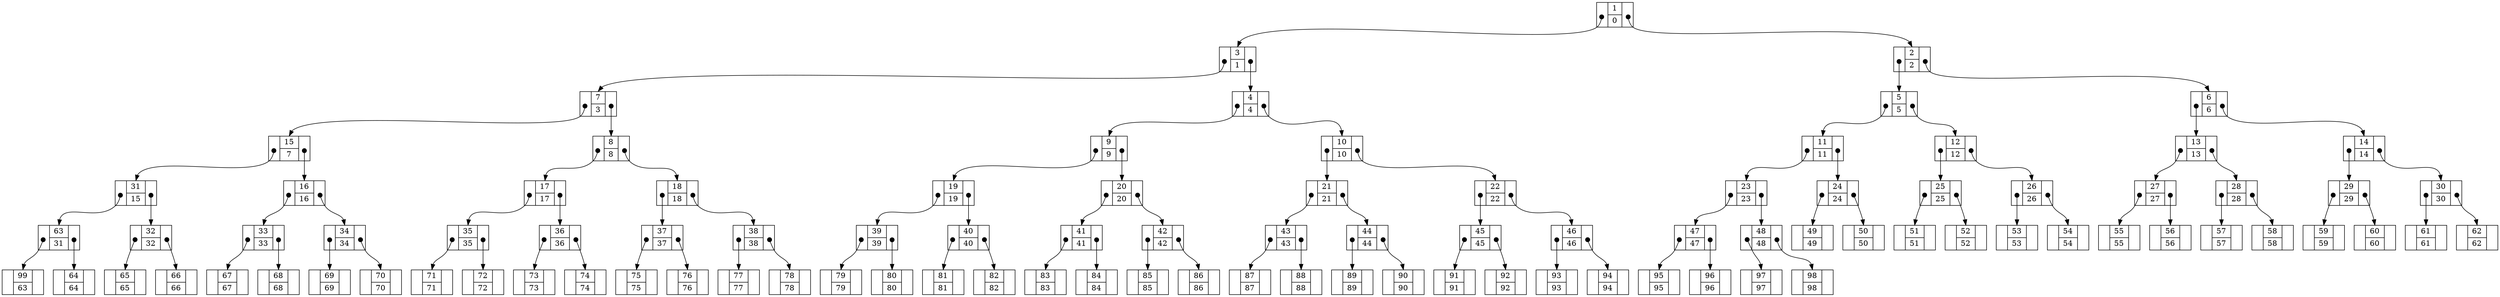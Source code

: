 digraph heap {
  node [shape=record,height=.1]
  edge [tailclip=false, arrowtail=dot, dir=both];

  n0x55f81fec1280 [label="<left> |{ <value> 1 | <height> 0 }| <right>"];
  n0x55f81fec1280:left:c -> n0x55f81fec1284:value;
  n0x55f81fec1284 [label="<left> |{ <value> 3 | <height> 1 }| <right>"];
  n0x55f81fec1284:left:c -> n0x55f81fec128c:value;
  n0x55f81fec128c [label="<left> |{ <value> 7 | <height> 3 }| <right>"];
  n0x55f81fec128c:left:c -> n0x55f81fec129c:value;
  n0x55f81fec129c [label="<left> |{ <value> 15 | <height> 7 }| <right>"];
  n0x55f81fec129c:left:c -> n0x55f81fec12bc:value;
  n0x55f81fec12bc [label="<left> |{ <value> 31 | <height> 15 }| <right>"];
  n0x55f81fec12bc:left:c -> n0x55f81fec12fc:value;
  n0x55f81fec12fc [label="<left> |{ <value> 63 | <height> 31 }| <right>"];
  n0x55f81fec12fc:left:c -> n0x55f81fec137c:value;
  n0x55f81fec137c [label="<left> |{ <value> 99 | <height> 63 }| <right>"];
  n0x55f81fec12fc:right:c -> n0x55f81fec1380:value;
  n0x55f81fec1380 [label="<left> |{ <value> 64 | <height> 64 }| <right>"];
  n0x55f81fec12bc:right:c -> n0x55f81fec1300:value;
  n0x55f81fec1300 [label="<left> |{ <value> 32 | <height> 32 }| <right>"];
  n0x55f81fec1300:left:c -> n0x55f81fec1384:value;
  n0x55f81fec1384 [label="<left> |{ <value> 65 | <height> 65 }| <right>"];
  n0x55f81fec1300:right:c -> n0x55f81fec1388:value;
  n0x55f81fec1388 [label="<left> |{ <value> 66 | <height> 66 }| <right>"];
  n0x55f81fec129c:right:c -> n0x55f81fec12c0:value;
  n0x55f81fec12c0 [label="<left> |{ <value> 16 | <height> 16 }| <right>"];
  n0x55f81fec12c0:left:c -> n0x55f81fec1304:value;
  n0x55f81fec1304 [label="<left> |{ <value> 33 | <height> 33 }| <right>"];
  n0x55f81fec1304:left:c -> n0x55f81fec138c:value;
  n0x55f81fec138c [label="<left> |{ <value> 67 | <height> 67 }| <right>"];
  n0x55f81fec1304:right:c -> n0x55f81fec1390:value;
  n0x55f81fec1390 [label="<left> |{ <value> 68 | <height> 68 }| <right>"];
  n0x55f81fec12c0:right:c -> n0x55f81fec1308:value;
  n0x55f81fec1308 [label="<left> |{ <value> 34 | <height> 34 }| <right>"];
  n0x55f81fec1308:left:c -> n0x55f81fec1394:value;
  n0x55f81fec1394 [label="<left> |{ <value> 69 | <height> 69 }| <right>"];
  n0x55f81fec1308:right:c -> n0x55f81fec1398:value;
  n0x55f81fec1398 [label="<left> |{ <value> 70 | <height> 70 }| <right>"];
  n0x55f81fec128c:right:c -> n0x55f81fec12a0:value;
  n0x55f81fec12a0 [label="<left> |{ <value> 8 | <height> 8 }| <right>"];
  n0x55f81fec12a0:left:c -> n0x55f81fec12c4:value;
  n0x55f81fec12c4 [label="<left> |{ <value> 17 | <height> 17 }| <right>"];
  n0x55f81fec12c4:left:c -> n0x55f81fec130c:value;
  n0x55f81fec130c [label="<left> |{ <value> 35 | <height> 35 }| <right>"];
  n0x55f81fec130c:left:c -> n0x55f81fec139c:value;
  n0x55f81fec139c [label="<left> |{ <value> 71 | <height> 71 }| <right>"];
  n0x55f81fec130c:right:c -> n0x55f81fec13a0:value;
  n0x55f81fec13a0 [label="<left> |{ <value> 72 | <height> 72 }| <right>"];
  n0x55f81fec12c4:right:c -> n0x55f81fec1310:value;
  n0x55f81fec1310 [label="<left> |{ <value> 36 | <height> 36 }| <right>"];
  n0x55f81fec1310:left:c -> n0x55f81fec13a4:value;
  n0x55f81fec13a4 [label="<left> |{ <value> 73 | <height> 73 }| <right>"];
  n0x55f81fec1310:right:c -> n0x55f81fec13a8:value;
  n0x55f81fec13a8 [label="<left> |{ <value> 74 | <height> 74 }| <right>"];
  n0x55f81fec12a0:right:c -> n0x55f81fec12c8:value;
  n0x55f81fec12c8 [label="<left> |{ <value> 18 | <height> 18 }| <right>"];
  n0x55f81fec12c8:left:c -> n0x55f81fec1314:value;
  n0x55f81fec1314 [label="<left> |{ <value> 37 | <height> 37 }| <right>"];
  n0x55f81fec1314:left:c -> n0x55f81fec13ac:value;
  n0x55f81fec13ac [label="<left> |{ <value> 75 | <height> 75 }| <right>"];
  n0x55f81fec1314:right:c -> n0x55f81fec13b0:value;
  n0x55f81fec13b0 [label="<left> |{ <value> 76 | <height> 76 }| <right>"];
  n0x55f81fec12c8:right:c -> n0x55f81fec1318:value;
  n0x55f81fec1318 [label="<left> |{ <value> 38 | <height> 38 }| <right>"];
  n0x55f81fec1318:left:c -> n0x55f81fec13b4:value;
  n0x55f81fec13b4 [label="<left> |{ <value> 77 | <height> 77 }| <right>"];
  n0x55f81fec1318:right:c -> n0x55f81fec13b8:value;
  n0x55f81fec13b8 [label="<left> |{ <value> 78 | <height> 78 }| <right>"];
  n0x55f81fec1284:right:c -> n0x55f81fec1290:value;
  n0x55f81fec1290 [label="<left> |{ <value> 4 | <height> 4 }| <right>"];
  n0x55f81fec1290:left:c -> n0x55f81fec12a4:value;
  n0x55f81fec12a4 [label="<left> |{ <value> 9 | <height> 9 }| <right>"];
  n0x55f81fec12a4:left:c -> n0x55f81fec12cc:value;
  n0x55f81fec12cc [label="<left> |{ <value> 19 | <height> 19 }| <right>"];
  n0x55f81fec12cc:left:c -> n0x55f81fec131c:value;
  n0x55f81fec131c [label="<left> |{ <value> 39 | <height> 39 }| <right>"];
  n0x55f81fec131c:left:c -> n0x55f81fec13bc:value;
  n0x55f81fec13bc [label="<left> |{ <value> 79 | <height> 79 }| <right>"];
  n0x55f81fec131c:right:c -> n0x55f81fec13c0:value;
  n0x55f81fec13c0 [label="<left> |{ <value> 80 | <height> 80 }| <right>"];
  n0x55f81fec12cc:right:c -> n0x55f81fec1320:value;
  n0x55f81fec1320 [label="<left> |{ <value> 40 | <height> 40 }| <right>"];
  n0x55f81fec1320:left:c -> n0x55f81fec13c4:value;
  n0x55f81fec13c4 [label="<left> |{ <value> 81 | <height> 81 }| <right>"];
  n0x55f81fec1320:right:c -> n0x55f81fec13c8:value;
  n0x55f81fec13c8 [label="<left> |{ <value> 82 | <height> 82 }| <right>"];
  n0x55f81fec12a4:right:c -> n0x55f81fec12d0:value;
  n0x55f81fec12d0 [label="<left> |{ <value> 20 | <height> 20 }| <right>"];
  n0x55f81fec12d0:left:c -> n0x55f81fec1324:value;
  n0x55f81fec1324 [label="<left> |{ <value> 41 | <height> 41 }| <right>"];
  n0x55f81fec1324:left:c -> n0x55f81fec13cc:value;
  n0x55f81fec13cc [label="<left> |{ <value> 83 | <height> 83 }| <right>"];
  n0x55f81fec1324:right:c -> n0x55f81fec13d0:value;
  n0x55f81fec13d0 [label="<left> |{ <value> 84 | <height> 84 }| <right>"];
  n0x55f81fec12d0:right:c -> n0x55f81fec1328:value;
  n0x55f81fec1328 [label="<left> |{ <value> 42 | <height> 42 }| <right>"];
  n0x55f81fec1328:left:c -> n0x55f81fec13d4:value;
  n0x55f81fec13d4 [label="<left> |{ <value> 85 | <height> 85 }| <right>"];
  n0x55f81fec1328:right:c -> n0x55f81fec13d8:value;
  n0x55f81fec13d8 [label="<left> |{ <value> 86 | <height> 86 }| <right>"];
  n0x55f81fec1290:right:c -> n0x55f81fec12a8:value;
  n0x55f81fec12a8 [label="<left> |{ <value> 10 | <height> 10 }| <right>"];
  n0x55f81fec12a8:left:c -> n0x55f81fec12d4:value;
  n0x55f81fec12d4 [label="<left> |{ <value> 21 | <height> 21 }| <right>"];
  n0x55f81fec12d4:left:c -> n0x55f81fec132c:value;
  n0x55f81fec132c [label="<left> |{ <value> 43 | <height> 43 }| <right>"];
  n0x55f81fec132c:left:c -> n0x55f81fec13dc:value;
  n0x55f81fec13dc [label="<left> |{ <value> 87 | <height> 87 }| <right>"];
  n0x55f81fec132c:right:c -> n0x55f81fec13e0:value;
  n0x55f81fec13e0 [label="<left> |{ <value> 88 | <height> 88 }| <right>"];
  n0x55f81fec12d4:right:c -> n0x55f81fec1330:value;
  n0x55f81fec1330 [label="<left> |{ <value> 44 | <height> 44 }| <right>"];
  n0x55f81fec1330:left:c -> n0x55f81fec13e4:value;
  n0x55f81fec13e4 [label="<left> |{ <value> 89 | <height> 89 }| <right>"];
  n0x55f81fec1330:right:c -> n0x55f81fec13e8:value;
  n0x55f81fec13e8 [label="<left> |{ <value> 90 | <height> 90 }| <right>"];
  n0x55f81fec12a8:right:c -> n0x55f81fec12d8:value;
  n0x55f81fec12d8 [label="<left> |{ <value> 22 | <height> 22 }| <right>"];
  n0x55f81fec12d8:left:c -> n0x55f81fec1334:value;
  n0x55f81fec1334 [label="<left> |{ <value> 45 | <height> 45 }| <right>"];
  n0x55f81fec1334:left:c -> n0x55f81fec13ec:value;
  n0x55f81fec13ec [label="<left> |{ <value> 91 | <height> 91 }| <right>"];
  n0x55f81fec1334:right:c -> n0x55f81fec13f0:value;
  n0x55f81fec13f0 [label="<left> |{ <value> 92 | <height> 92 }| <right>"];
  n0x55f81fec12d8:right:c -> n0x55f81fec1338:value;
  n0x55f81fec1338 [label="<left> |{ <value> 46 | <height> 46 }| <right>"];
  n0x55f81fec1338:left:c -> n0x55f81fec13f4:value;
  n0x55f81fec13f4 [label="<left> |{ <value> 93 | <height> 93 }| <right>"];
  n0x55f81fec1338:right:c -> n0x55f81fec13f8:value;
  n0x55f81fec13f8 [label="<left> |{ <value> 94 | <height> 94 }| <right>"];
  n0x55f81fec1280:right:c -> n0x55f81fec1288:value;
  n0x55f81fec1288 [label="<left> |{ <value> 2 | <height> 2 }| <right>"];
  n0x55f81fec1288:left:c -> n0x55f81fec1294:value;
  n0x55f81fec1294 [label="<left> |{ <value> 5 | <height> 5 }| <right>"];
  n0x55f81fec1294:left:c -> n0x55f81fec12ac:value;
  n0x55f81fec12ac [label="<left> |{ <value> 11 | <height> 11 }| <right>"];
  n0x55f81fec12ac:left:c -> n0x55f81fec12dc:value;
  n0x55f81fec12dc [label="<left> |{ <value> 23 | <height> 23 }| <right>"];
  n0x55f81fec12dc:left:c -> n0x55f81fec133c:value;
  n0x55f81fec133c [label="<left> |{ <value> 47 | <height> 47 }| <right>"];
  n0x55f81fec133c:left:c -> n0x55f81fec13fc:value;
  n0x55f81fec13fc [label="<left> |{ <value> 95 | <height> 95 }| <right>"];
  n0x55f81fec133c:right:c -> n0x55f81fec1400:value;
  n0x55f81fec1400 [label="<left> |{ <value> 96 | <height> 96 }| <right>"];
  n0x55f81fec12dc:right:c -> n0x55f81fec1340:value;
  n0x55f81fec1340 [label="<left> |{ <value> 48 | <height> 48 }| <right>"];
  n0x55f81fec1340:left:c -> n0x55f81fec1404:value;
  n0x55f81fec1404 [label="<left> |{ <value> 97 | <height> 97 }| <right>"];
  n0x55f81fec1340:right:c -> n0x55f81fec1408:value;
  n0x55f81fec1408 [label="<left> |{ <value> 98 | <height> 98 }| <right>"];
  n0x55f81fec12ac:right:c -> n0x55f81fec12e0:value;
  n0x55f81fec12e0 [label="<left> |{ <value> 24 | <height> 24 }| <right>"];
  n0x55f81fec12e0:left:c -> n0x55f81fec1344:value;
  n0x55f81fec1344 [label="<left> |{ <value> 49 | <height> 49 }| <right>"];
  n0x55f81fec12e0:right:c -> n0x55f81fec1348:value;
  n0x55f81fec1348 [label="<left> |{ <value> 50 | <height> 50 }| <right>"];
  n0x55f81fec1294:right:c -> n0x55f81fec12b0:value;
  n0x55f81fec12b0 [label="<left> |{ <value> 12 | <height> 12 }| <right>"];
  n0x55f81fec12b0:left:c -> n0x55f81fec12e4:value;
  n0x55f81fec12e4 [label="<left> |{ <value> 25 | <height> 25 }| <right>"];
  n0x55f81fec12e4:left:c -> n0x55f81fec134c:value;
  n0x55f81fec134c [label="<left> |{ <value> 51 | <height> 51 }| <right>"];
  n0x55f81fec12e4:right:c -> n0x55f81fec1350:value;
  n0x55f81fec1350 [label="<left> |{ <value> 52 | <height> 52 }| <right>"];
  n0x55f81fec12b0:right:c -> n0x55f81fec12e8:value;
  n0x55f81fec12e8 [label="<left> |{ <value> 26 | <height> 26 }| <right>"];
  n0x55f81fec12e8:left:c -> n0x55f81fec1354:value;
  n0x55f81fec1354 [label="<left> |{ <value> 53 | <height> 53 }| <right>"];
  n0x55f81fec12e8:right:c -> n0x55f81fec1358:value;
  n0x55f81fec1358 [label="<left> |{ <value> 54 | <height> 54 }| <right>"];
  n0x55f81fec1288:right:c -> n0x55f81fec1298:value;
  n0x55f81fec1298 [label="<left> |{ <value> 6 | <height> 6 }| <right>"];
  n0x55f81fec1298:left:c -> n0x55f81fec12b4:value;
  n0x55f81fec12b4 [label="<left> |{ <value> 13 | <height> 13 }| <right>"];
  n0x55f81fec12b4:left:c -> n0x55f81fec12ec:value;
  n0x55f81fec12ec [label="<left> |{ <value> 27 | <height> 27 }| <right>"];
  n0x55f81fec12ec:left:c -> n0x55f81fec135c:value;
  n0x55f81fec135c [label="<left> |{ <value> 55 | <height> 55 }| <right>"];
  n0x55f81fec12ec:right:c -> n0x55f81fec1360:value;
  n0x55f81fec1360 [label="<left> |{ <value> 56 | <height> 56 }| <right>"];
  n0x55f81fec12b4:right:c -> n0x55f81fec12f0:value;
  n0x55f81fec12f0 [label="<left> |{ <value> 28 | <height> 28 }| <right>"];
  n0x55f81fec12f0:left:c -> n0x55f81fec1364:value;
  n0x55f81fec1364 [label="<left> |{ <value> 57 | <height> 57 }| <right>"];
  n0x55f81fec12f0:right:c -> n0x55f81fec1368:value;
  n0x55f81fec1368 [label="<left> |{ <value> 58 | <height> 58 }| <right>"];
  n0x55f81fec1298:right:c -> n0x55f81fec12b8:value;
  n0x55f81fec12b8 [label="<left> |{ <value> 14 | <height> 14 }| <right>"];
  n0x55f81fec12b8:left:c -> n0x55f81fec12f4:value;
  n0x55f81fec12f4 [label="<left> |{ <value> 29 | <height> 29 }| <right>"];
  n0x55f81fec12f4:left:c -> n0x55f81fec136c:value;
  n0x55f81fec136c [label="<left> |{ <value> 59 | <height> 59 }| <right>"];
  n0x55f81fec12f4:right:c -> n0x55f81fec1370:value;
  n0x55f81fec1370 [label="<left> |{ <value> 60 | <height> 60 }| <right>"];
  n0x55f81fec12b8:right:c -> n0x55f81fec12f8:value;
  n0x55f81fec12f8 [label="<left> |{ <value> 30 | <height> 30 }| <right>"];
  n0x55f81fec12f8:left:c -> n0x55f81fec1374:value;
  n0x55f81fec1374 [label="<left> |{ <value> 61 | <height> 61 }| <right>"];
  n0x55f81fec12f8:right:c -> n0x55f81fec1378:value;
  n0x55f81fec1378 [label="<left> |{ <value> 62 | <height> 62 }| <right>"];

}
